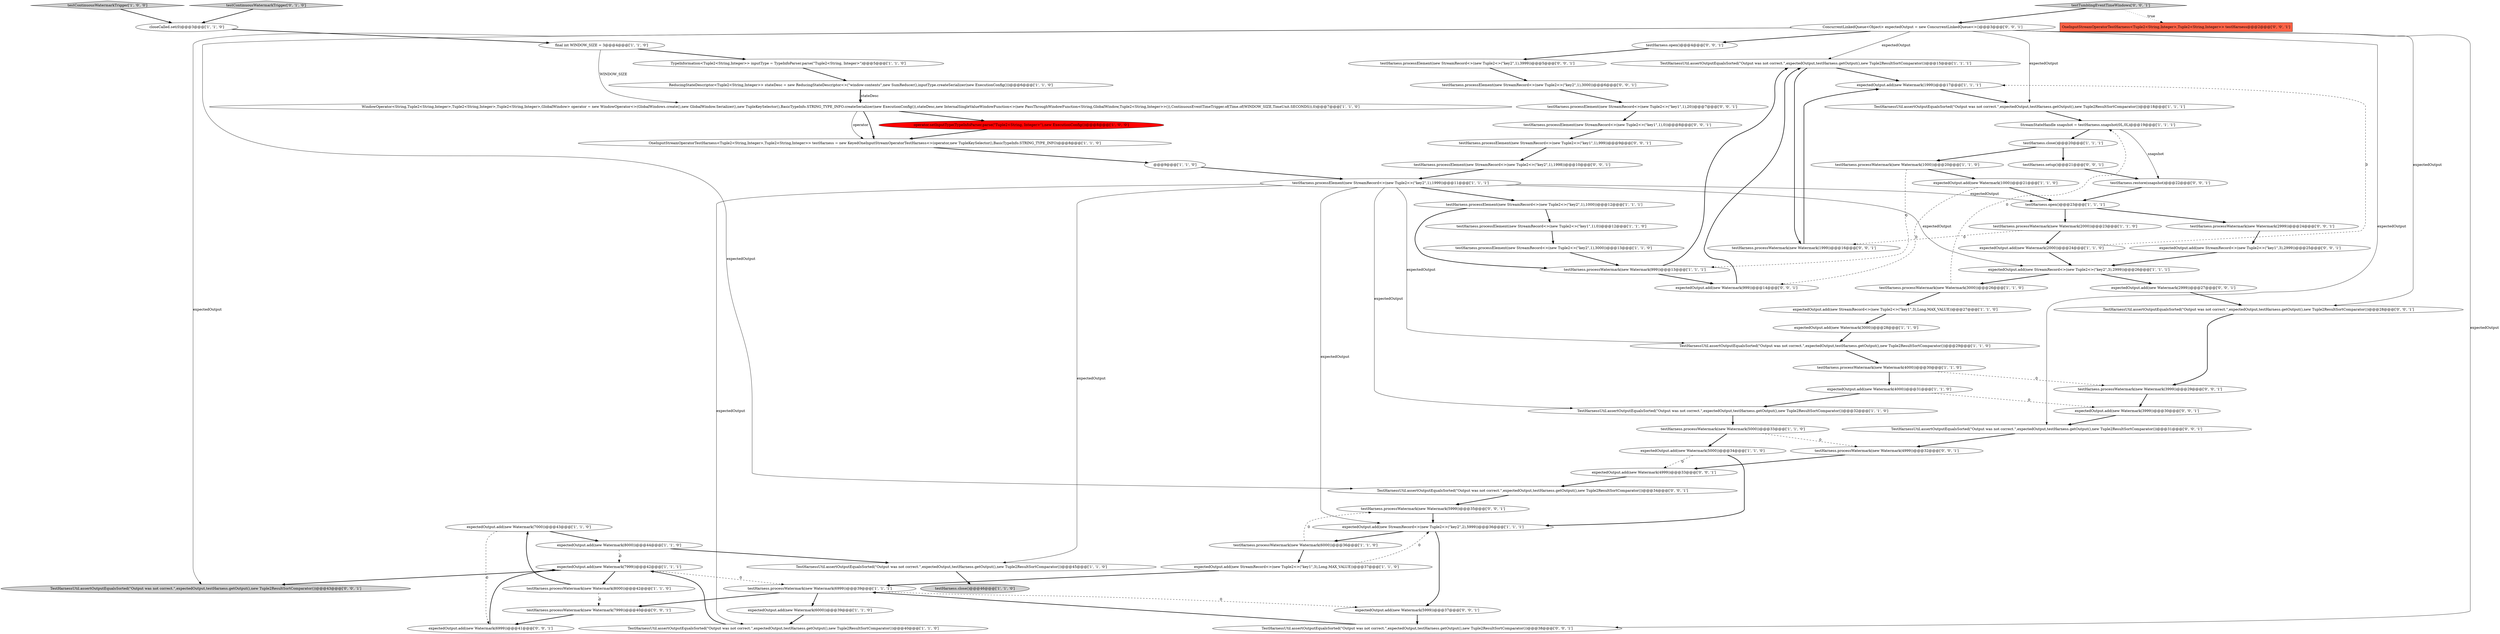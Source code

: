 digraph {
4 [style = filled, label = "expectedOutput.add(new Watermark(7000))@@@43@@@['1', '1', '0']", fillcolor = white, shape = ellipse image = "AAA0AAABBB1BBB"];
41 [style = filled, label = "expectedOutput.add(new Watermark(1999))@@@17@@@['1', '1', '1']", fillcolor = white, shape = ellipse image = "AAA0AAABBB1BBB"];
42 [style = filled, label = "StreamStateHandle snapshot = testHarness.snapshot(0L,0L)@@@19@@@['1', '1', '1']", fillcolor = white, shape = ellipse image = "AAA0AAABBB1BBB"];
45 [style = filled, label = "testHarness.processElement(new StreamRecord<>(new Tuple2<>(\"key2\",1),1999))@@@11@@@['1', '1', '1']", fillcolor = white, shape = ellipse image = "AAA0AAABBB1BBB"];
75 [style = filled, label = "testHarness.processWatermark(new Watermark(3999))@@@29@@@['0', '0', '1']", fillcolor = white, shape = ellipse image = "AAA0AAABBB3BBB"];
65 [style = filled, label = "TestHarnessUtil.assertOutputEqualsSorted(\"Output was not correct.\",expectedOutput,testHarness.getOutput(),new Tuple2ResultSortComparator())@@@43@@@['0', '0', '1']", fillcolor = lightgray, shape = ellipse image = "AAA0AAABBB3BBB"];
34 [style = filled, label = "TestHarnessUtil.assertOutputEqualsSorted(\"Output was not correct.\",expectedOutput,testHarness.getOutput(),new Tuple2ResultSortComparator())@@@15@@@['1', '1', '1']", fillcolor = white, shape = ellipse image = "AAA0AAABBB1BBB"];
2 [style = filled, label = "expectedOutput.add(new StreamRecord<>(new Tuple2<>(\"key1\",3),Long.MAX_VALUE))@@@37@@@['1', '1', '0']", fillcolor = white, shape = ellipse image = "AAA0AAABBB1BBB"];
66 [style = filled, label = "testHarness.processElement(new StreamRecord<>(new Tuple2<>(\"key1\",1),0))@@@8@@@['0', '0', '1']", fillcolor = white, shape = ellipse image = "AAA0AAABBB3BBB"];
44 [style = filled, label = "expectedOutput.add(new Watermark(7999))@@@42@@@['1', '1', '1']", fillcolor = white, shape = ellipse image = "AAA0AAABBB1BBB"];
48 [style = filled, label = "testHarness.processWatermark(new Watermark(7999))@@@40@@@['0', '0', '1']", fillcolor = white, shape = ellipse image = "AAA0AAABBB3BBB"];
26 [style = filled, label = "expectedOutput.add(new Watermark(1000))@@@21@@@['1', '1', '0']", fillcolor = white, shape = ellipse image = "AAA0AAABBB1BBB"];
0 [style = filled, label = "OneInputStreamOperatorTestHarness<Tuple2<String,Integer>,Tuple2<String,Integer>> testHarness = new KeyedOneInputStreamOperatorTestHarness<>(operator,new TupleKeySelector(),BasicTypeInfo.STRING_TYPE_INFO)@@@8@@@['1', '1', '0']", fillcolor = white, shape = ellipse image = "AAA0AAABBB1BBB"];
69 [style = filled, label = "testHarness.processElement(new StreamRecord<>(new Tuple2<>(\"key2\",1),1998))@@@10@@@['0', '0', '1']", fillcolor = white, shape = ellipse image = "AAA0AAABBB3BBB"];
5 [style = filled, label = "@@@9@@@['1', '1', '0']", fillcolor = white, shape = ellipse image = "AAA0AAABBB1BBB"];
36 [style = filled, label = "expectedOutput.add(new Watermark(4000))@@@31@@@['1', '1', '0']", fillcolor = white, shape = ellipse image = "AAA0AAABBB1BBB"];
13 [style = filled, label = "expectedOutput.add(new Watermark(8000))@@@44@@@['1', '1', '0']", fillcolor = white, shape = ellipse image = "AAA0AAABBB1BBB"];
61 [style = filled, label = "expectedOutput.add(new Watermark(4999))@@@33@@@['0', '0', '1']", fillcolor = white, shape = ellipse image = "AAA0AAABBB3BBB"];
54 [style = filled, label = "ConcurrentLinkedQueue<Object> expectedOutput = new ConcurrentLinkedQueue<>()@@@3@@@['0', '0', '1']", fillcolor = white, shape = ellipse image = "AAA0AAABBB3BBB"];
9 [style = filled, label = "operator.setInputType(TypeInfoParser.parse(\"Tuple2<String, Integer>\"),new ExecutionConfig())@@@8@@@['1', '0', '0']", fillcolor = red, shape = ellipse image = "AAA1AAABBB1BBB"];
59 [style = filled, label = "expectedOutput.add(new Watermark(5999))@@@37@@@['0', '0', '1']", fillcolor = white, shape = ellipse image = "AAA0AAABBB3BBB"];
74 [style = filled, label = "expectedOutput.add(new Watermark(999))@@@14@@@['0', '0', '1']", fillcolor = white, shape = ellipse image = "AAA0AAABBB3BBB"];
25 [style = filled, label = "WindowOperator<String,Tuple2<String,Integer>,Tuple2<String,Integer>,Tuple2<String,Integer>,GlobalWindow> operator = new WindowOperator<>(GlobalWindows.create(),new GlobalWindow.Serializer(),new TupleKeySelector(),BasicTypeInfo.STRING_TYPE_INFO.createSerializer(new ExecutionConfig()),stateDesc,new InternalSingleValueWindowFunction<>(new PassThroughWindowFunction<String,GlobalWindow,Tuple2<String,Integer>>()),ContinuousEventTimeTrigger.of(Time.of(WINDOW_SIZE,TimeUnit.SECONDS)),0)@@@7@@@['1', '1', '0']", fillcolor = white, shape = ellipse image = "AAA0AAABBB1BBB"];
64 [style = filled, label = "testHarness.processElement(new StreamRecord<>(new Tuple2<>(\"key2\",1),3999))@@@5@@@['0', '0', '1']", fillcolor = white, shape = ellipse image = "AAA0AAABBB3BBB"];
38 [style = filled, label = "testHarness.processWatermark(new Watermark(1000))@@@20@@@['1', '1', '0']", fillcolor = white, shape = ellipse image = "AAA0AAABBB1BBB"];
7 [style = filled, label = "TestHarnessUtil.assertOutputEqualsSorted(\"Output was not correct.\",expectedOutput,testHarness.getOutput(),new Tuple2ResultSortComparator())@@@29@@@['1', '1', '0']", fillcolor = white, shape = ellipse image = "AAA0AAABBB1BBB"];
1 [style = filled, label = "testHarness.close()@@@20@@@['1', '1', '1']", fillcolor = white, shape = ellipse image = "AAA0AAABBB1BBB"];
62 [style = filled, label = "TestHarnessUtil.assertOutputEqualsSorted(\"Output was not correct.\",expectedOutput,testHarness.getOutput(),new Tuple2ResultSortComparator())@@@34@@@['0', '0', '1']", fillcolor = white, shape = ellipse image = "AAA0AAABBB3BBB"];
68 [style = filled, label = "testHarness.setup()@@@21@@@['0', '0', '1']", fillcolor = white, shape = ellipse image = "AAA0AAABBB3BBB"];
70 [style = filled, label = "expectedOutput.add(new StreamRecord<>(new Tuple2<>(\"key1\",3),2999))@@@25@@@['0', '0', '1']", fillcolor = white, shape = ellipse image = "AAA0AAABBB3BBB"];
71 [style = filled, label = "expectedOutput.add(new Watermark(3999))@@@30@@@['0', '0', '1']", fillcolor = white, shape = ellipse image = "AAA0AAABBB3BBB"];
18 [style = filled, label = "testHarness.processWatermark(new Watermark(6999))@@@39@@@['1', '1', '1']", fillcolor = white, shape = ellipse image = "AAA0AAABBB1BBB"];
56 [style = filled, label = "testHarness.restore(snapshot)@@@22@@@['0', '0', '1']", fillcolor = white, shape = ellipse image = "AAA0AAABBB3BBB"];
58 [style = filled, label = "testHarness.processElement(new StreamRecord<>(new Tuple2<>(\"key1\",1),999))@@@9@@@['0', '0', '1']", fillcolor = white, shape = ellipse image = "AAA0AAABBB3BBB"];
76 [style = filled, label = "testHarness.processWatermark(new Watermark(4999))@@@32@@@['0', '0', '1']", fillcolor = white, shape = ellipse image = "AAA0AAABBB3BBB"];
16 [style = filled, label = "testHarness.processWatermark(new Watermark(8000))@@@42@@@['1', '1', '0']", fillcolor = white, shape = ellipse image = "AAA0AAABBB1BBB"];
73 [style = filled, label = "testHarness.processWatermark(new Watermark(5999))@@@35@@@['0', '0', '1']", fillcolor = white, shape = ellipse image = "AAA0AAABBB3BBB"];
63 [style = filled, label = "TestHarnessUtil.assertOutputEqualsSorted(\"Output was not correct.\",expectedOutput,testHarness.getOutput(),new Tuple2ResultSortComparator())@@@38@@@['0', '0', '1']", fillcolor = white, shape = ellipse image = "AAA0AAABBB3BBB"];
47 [style = filled, label = "expectedOutput.add(new Watermark(2999))@@@27@@@['0', '0', '1']", fillcolor = white, shape = ellipse image = "AAA0AAABBB3BBB"];
28 [style = filled, label = "expectedOutput.add(new Watermark(6000))@@@39@@@['1', '1', '0']", fillcolor = white, shape = ellipse image = "AAA0AAABBB1BBB"];
55 [style = filled, label = "testHarness.processWatermark(new Watermark(1999))@@@16@@@['0', '0', '1']", fillcolor = white, shape = ellipse image = "AAA0AAABBB3BBB"];
6 [style = filled, label = "testHarness.processElement(new StreamRecord<>(new Tuple2<>(\"key2\",1),3000))@@@13@@@['1', '1', '0']", fillcolor = white, shape = ellipse image = "AAA0AAABBB1BBB"];
22 [style = filled, label = "testHarness.processElement(new StreamRecord<>(new Tuple2<>(\"key1\",1),0))@@@12@@@['1', '1', '0']", fillcolor = white, shape = ellipse image = "AAA0AAABBB1BBB"];
51 [style = filled, label = "testHarness.processElement(new StreamRecord<>(new Tuple2<>(\"key2\",1),3000))@@@6@@@['0', '0', '1']", fillcolor = white, shape = ellipse image = "AAA0AAABBB3BBB"];
39 [style = filled, label = "expectedOutput.add(new StreamRecord<>(new Tuple2<>(\"key1\",3),Long.MAX_VALUE))@@@27@@@['1', '1', '0']", fillcolor = white, shape = ellipse image = "AAA0AAABBB1BBB"];
43 [style = filled, label = "ReducingStateDescriptor<Tuple2<String,Integer>> stateDesc = new ReducingStateDescriptor<>(\"window-contents\",new SumReducer(),inputType.createSerializer(new ExecutionConfig()))@@@6@@@['1', '1', '0']", fillcolor = white, shape = ellipse image = "AAA0AAABBB1BBB"];
23 [style = filled, label = "closeCalled.set(0)@@@3@@@['1', '1', '0']", fillcolor = white, shape = ellipse image = "AAA0AAABBB1BBB"];
8 [style = filled, label = "TestHarnessUtil.assertOutputEqualsSorted(\"Output was not correct.\",expectedOutput,testHarness.getOutput(),new Tuple2ResultSortComparator())@@@45@@@['1', '1', '0']", fillcolor = white, shape = ellipse image = "AAA0AAABBB1BBB"];
32 [style = filled, label = "testHarness.processWatermark(new Watermark(5000))@@@33@@@['1', '1', '0']", fillcolor = white, shape = ellipse image = "AAA0AAABBB1BBB"];
53 [style = filled, label = "testHarness.processElement(new StreamRecord<>(new Tuple2<>(\"key1\",1),20))@@@7@@@['0', '0', '1']", fillcolor = white, shape = ellipse image = "AAA0AAABBB3BBB"];
49 [style = filled, label = "expectedOutput.add(new Watermark(6999))@@@41@@@['0', '0', '1']", fillcolor = white, shape = ellipse image = "AAA0AAABBB3BBB"];
15 [style = filled, label = "testHarness.processWatermark(new Watermark(999))@@@13@@@['1', '1', '1']", fillcolor = white, shape = ellipse image = "AAA0AAABBB1BBB"];
33 [style = filled, label = "TestHarnessUtil.assertOutputEqualsSorted(\"Output was not correct.\",expectedOutput,testHarness.getOutput(),new Tuple2ResultSortComparator())@@@32@@@['1', '1', '0']", fillcolor = white, shape = ellipse image = "AAA0AAABBB1BBB"];
50 [style = filled, label = "testHarness.open()@@@4@@@['0', '0', '1']", fillcolor = white, shape = ellipse image = "AAA0AAABBB3BBB"];
19 [style = filled, label = "TestHarnessUtil.assertOutputEqualsSorted(\"Output was not correct.\",expectedOutput,testHarness.getOutput(),new Tuple2ResultSortComparator())@@@40@@@['1', '1', '0']", fillcolor = white, shape = ellipse image = "AAA0AAABBB1BBB"];
20 [style = filled, label = "final int WINDOW_SIZE = 3@@@4@@@['1', '1', '0']", fillcolor = white, shape = ellipse image = "AAA0AAABBB1BBB"];
17 [style = filled, label = "testHarness.processWatermark(new Watermark(6000))@@@36@@@['1', '1', '0']", fillcolor = white, shape = ellipse image = "AAA0AAABBB1BBB"];
60 [style = filled, label = "testTumblingEventTimeWindows['0', '0', '1']", fillcolor = lightgray, shape = diamond image = "AAA0AAABBB3BBB"];
11 [style = filled, label = "expectedOutput.add(new Watermark(3000))@@@28@@@['1', '1', '0']", fillcolor = white, shape = ellipse image = "AAA0AAABBB1BBB"];
27 [style = filled, label = "TypeInformation<Tuple2<String,Integer>> inputType = TypeInfoParser.parse(\"Tuple2<String, Integer>\")@@@5@@@['1', '1', '0']", fillcolor = white, shape = ellipse image = "AAA0AAABBB1BBB"];
40 [style = filled, label = "testContinuousWatermarkTrigger['1', '0', '0']", fillcolor = lightgray, shape = diamond image = "AAA0AAABBB1BBB"];
46 [style = filled, label = "testContinuousWatermarkTrigger['0', '1', '0']", fillcolor = lightgray, shape = diamond image = "AAA0AAABBB2BBB"];
57 [style = filled, label = "TestHarnessUtil.assertOutputEqualsSorted(\"Output was not correct.\",expectedOutput,testHarness.getOutput(),new Tuple2ResultSortComparator())@@@31@@@['0', '0', '1']", fillcolor = white, shape = ellipse image = "AAA0AAABBB3BBB"];
14 [style = filled, label = "testHarness.processWatermark(new Watermark(3000))@@@26@@@['1', '1', '0']", fillcolor = white, shape = ellipse image = "AAA0AAABBB1BBB"];
3 [style = filled, label = "expectedOutput.add(new Watermark(5000))@@@34@@@['1', '1', '0']", fillcolor = white, shape = ellipse image = "AAA0AAABBB1BBB"];
24 [style = filled, label = "expectedOutput.add(new Watermark(2000))@@@24@@@['1', '1', '0']", fillcolor = white, shape = ellipse image = "AAA0AAABBB1BBB"];
10 [style = filled, label = "TestHarnessUtil.assertOutputEqualsSorted(\"Output was not correct.\",expectedOutput,testHarness.getOutput(),new Tuple2ResultSortComparator())@@@18@@@['1', '1', '1']", fillcolor = white, shape = ellipse image = "AAA0AAABBB1BBB"];
52 [style = filled, label = "OneInputStreamOperatorTestHarness<Tuple2<String,Integer>,Tuple2<String,Integer>> testHarness@@@2@@@['0', '0', '1']", fillcolor = tomato, shape = box image = "AAA0AAABBB3BBB"];
29 [style = filled, label = "testHarness.processWatermark(new Watermark(4000))@@@30@@@['1', '1', '0']", fillcolor = white, shape = ellipse image = "AAA0AAABBB1BBB"];
21 [style = filled, label = "expectedOutput.add(new StreamRecord<>(new Tuple2<>(\"key2\",2),5999))@@@36@@@['1', '1', '1']", fillcolor = white, shape = ellipse image = "AAA0AAABBB1BBB"];
31 [style = filled, label = "expectedOutput.add(new StreamRecord<>(new Tuple2<>(\"key2\",3),2999))@@@26@@@['1', '1', '1']", fillcolor = white, shape = ellipse image = "AAA0AAABBB1BBB"];
30 [style = filled, label = "testHarness.processWatermark(new Watermark(2000))@@@23@@@['1', '1', '0']", fillcolor = white, shape = ellipse image = "AAA0AAABBB1BBB"];
72 [style = filled, label = "testHarness.processWatermark(new Watermark(2999))@@@24@@@['0', '0', '1']", fillcolor = white, shape = ellipse image = "AAA0AAABBB3BBB"];
67 [style = filled, label = "TestHarnessUtil.assertOutputEqualsSorted(\"Output was not correct.\",expectedOutput,testHarness.getOutput(),new Tuple2ResultSortComparator())@@@28@@@['0', '0', '1']", fillcolor = white, shape = ellipse image = "AAA0AAABBB3BBB"];
12 [style = filled, label = "testHarness.open()@@@23@@@['1', '1', '1']", fillcolor = white, shape = ellipse image = "AAA0AAABBB1BBB"];
35 [style = filled, label = "testHarness.close()@@@46@@@['1', '1', '0']", fillcolor = lightgray, shape = ellipse image = "AAA0AAABBB1BBB"];
37 [style = filled, label = "testHarness.processElement(new StreamRecord<>(new Tuple2<>(\"key2\",1),1000))@@@12@@@['1', '1', '1']", fillcolor = white, shape = ellipse image = "AAA0AAABBB1BBB"];
45->8 [style = solid, label="expectedOutput"];
64->51 [style = bold, label=""];
54->65 [style = solid, label="expectedOutput"];
76->61 [style = bold, label=""];
73->21 [style = bold, label=""];
51->53 [style = bold, label=""];
37->15 [style = bold, label=""];
5->45 [style = bold, label=""];
56->12 [style = bold, label=""];
62->73 [style = bold, label=""];
36->33 [style = bold, label=""];
40->23 [style = bold, label=""];
20->27 [style = bold, label=""];
19->44 [style = bold, label=""];
1->68 [style = bold, label=""];
17->73 [style = dashed, label="0"];
54->34 [style = solid, label="expectedOutput"];
26->12 [style = bold, label=""];
42->1 [style = bold, label=""];
38->26 [style = bold, label=""];
70->31 [style = bold, label=""];
25->0 [style = solid, label="operator"];
32->3 [style = bold, label=""];
32->76 [style = dashed, label="0"];
1->38 [style = bold, label=""];
7->29 [style = bold, label=""];
31->14 [style = bold, label=""];
29->36 [style = bold, label=""];
48->49 [style = bold, label=""];
24->41 [style = dashed, label="0"];
55->41 [style = bold, label=""];
54->57 [style = solid, label="expectedOutput"];
15->34 [style = bold, label=""];
63->18 [style = bold, label=""];
2->18 [style = bold, label=""];
54->67 [style = solid, label="expectedOutput"];
4->49 [style = dashed, label="0"];
21->59 [style = bold, label=""];
18->28 [style = bold, label=""];
60->52 [style = dotted, label="true"];
13->44 [style = dashed, label="0"];
16->48 [style = dashed, label="0"];
44->16 [style = bold, label=""];
17->2 [style = bold, label=""];
54->10 [style = solid, label="expectedOutput"];
2->21 [style = dashed, label="0"];
43->25 [style = solid, label="stateDesc"];
57->76 [style = bold, label=""];
20->25 [style = solid, label="WINDOW_SIZE"];
59->63 [style = bold, label=""];
14->42 [style = dashed, label="0"];
28->19 [style = bold, label=""];
42->56 [style = solid, label="snapshot"];
54->62 [style = solid, label="expectedOutput"];
31->47 [style = bold, label=""];
29->75 [style = dashed, label="0"];
14->39 [style = bold, label=""];
44->18 [style = dashed, label="0"];
22->6 [style = bold, label=""];
25->0 [style = bold, label=""];
60->54 [style = bold, label=""];
30->24 [style = bold, label=""];
23->20 [style = bold, label=""];
45->21 [style = solid, label="expectedOutput"];
3->61 [style = dashed, label="0"];
27->43 [style = bold, label=""];
67->75 [style = bold, label=""];
45->12 [style = solid, label="expectedOutput"];
49->44 [style = bold, label=""];
25->9 [style = bold, label=""];
4->13 [style = bold, label=""];
34->55 [style = bold, label=""];
41->10 [style = bold, label=""];
45->33 [style = solid, label="expectedOutput"];
8->35 [style = bold, label=""];
74->34 [style = bold, label=""];
6->15 [style = bold, label=""];
66->58 [style = bold, label=""];
37->22 [style = bold, label=""];
18->48 [style = bold, label=""];
24->31 [style = bold, label=""];
45->19 [style = solid, label="expectedOutput"];
54->63 [style = solid, label="expectedOutput"];
12->72 [style = bold, label=""];
50->64 [style = bold, label=""];
33->32 [style = bold, label=""];
3->21 [style = bold, label=""];
38->15 [style = dashed, label="0"];
16->4 [style = bold, label=""];
46->23 [style = bold, label=""];
45->7 [style = solid, label="expectedOutput"];
61->62 [style = bold, label=""];
0->5 [style = bold, label=""];
15->74 [style = bold, label=""];
36->71 [style = dashed, label="0"];
9->0 [style = bold, label=""];
72->70 [style = bold, label=""];
18->59 [style = dashed, label="0"];
30->55 [style = dashed, label="0"];
12->30 [style = bold, label=""];
34->41 [style = bold, label=""];
39->11 [style = bold, label=""];
45->31 [style = solid, label="expectedOutput"];
68->56 [style = bold, label=""];
58->69 [style = bold, label=""];
54->50 [style = bold, label=""];
71->57 [style = bold, label=""];
10->42 [style = bold, label=""];
53->66 [style = bold, label=""];
44->65 [style = bold, label=""];
47->67 [style = bold, label=""];
75->71 [style = bold, label=""];
26->74 [style = dashed, label="0"];
45->37 [style = bold, label=""];
13->8 [style = bold, label=""];
43->25 [style = bold, label=""];
21->17 [style = bold, label=""];
11->7 [style = bold, label=""];
69->45 [style = bold, label=""];
}
